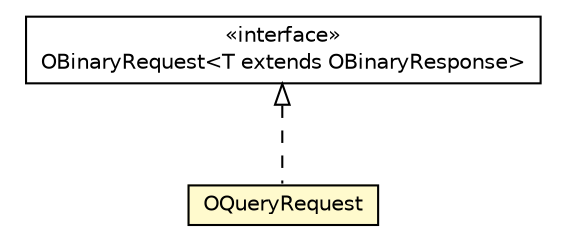 #!/usr/local/bin/dot
#
# Class diagram 
# Generated by UMLGraph version R5_6-24-gf6e263 (http://www.umlgraph.org/)
#

digraph G {
	edge [fontname="Helvetica",fontsize=10,labelfontname="Helvetica",labelfontsize=10];
	node [fontname="Helvetica",fontsize=10,shape=plaintext];
	nodesep=0.25;
	ranksep=0.5;
	// com.orientechnologies.orient.client.remote.OBinaryRequest<T extends com.orientechnologies.orient.client.remote.OBinaryResponse>
	c5211159 [label=<<table title="com.orientechnologies.orient.client.remote.OBinaryRequest" border="0" cellborder="1" cellspacing="0" cellpadding="2" port="p" href="../OBinaryRequest.html">
		<tr><td><table border="0" cellspacing="0" cellpadding="1">
<tr><td align="center" balign="center"> &#171;interface&#187; </td></tr>
<tr><td align="center" balign="center"> OBinaryRequest&lt;T extends OBinaryResponse&gt; </td></tr>
		</table></td></tr>
		</table>>, URL="../OBinaryRequest.html", fontname="Helvetica", fontcolor="black", fontsize=10.0];
	// com.orientechnologies.orient.client.remote.message.OQueryRequest
	c5211174 [label=<<table title="com.orientechnologies.orient.client.remote.message.OQueryRequest" border="0" cellborder="1" cellspacing="0" cellpadding="2" port="p" bgcolor="lemonChiffon" href="./OQueryRequest.html">
		<tr><td><table border="0" cellspacing="0" cellpadding="1">
<tr><td align="center" balign="center"> OQueryRequest </td></tr>
		</table></td></tr>
		</table>>, URL="./OQueryRequest.html", fontname="Helvetica", fontcolor="black", fontsize=10.0];
	//com.orientechnologies.orient.client.remote.message.OQueryRequest implements com.orientechnologies.orient.client.remote.OBinaryRequest<T extends com.orientechnologies.orient.client.remote.OBinaryResponse>
	c5211159:p -> c5211174:p [dir=back,arrowtail=empty,style=dashed];
}

